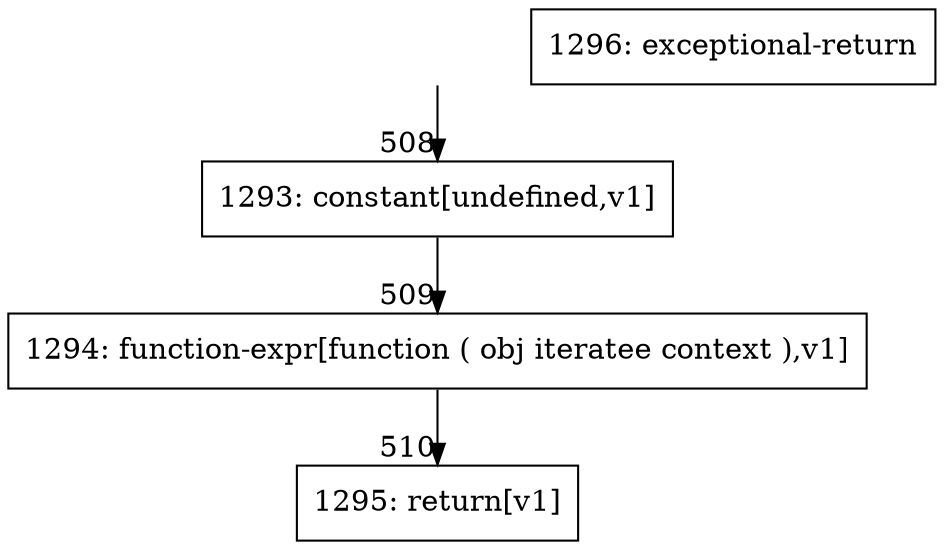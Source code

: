 digraph {
rankdir="TD"
BB_entry44[shape=none,label=""];
BB_entry44 -> BB508 [tailport=s, headport=n, headlabel="    508"]
BB508 [shape=record label="{1293: constant[undefined,v1]}" ] 
BB508 -> BB509 [tailport=s, headport=n, headlabel="      509"]
BB509 [shape=record label="{1294: function-expr[function ( obj iteratee context ),v1]}" ] 
BB509 -> BB510 [tailport=s, headport=n, headlabel="      510"]
BB510 [shape=record label="{1295: return[v1]}" ] 
BB511 [shape=record label="{1296: exceptional-return}" ] 
//#$~ 402
}
